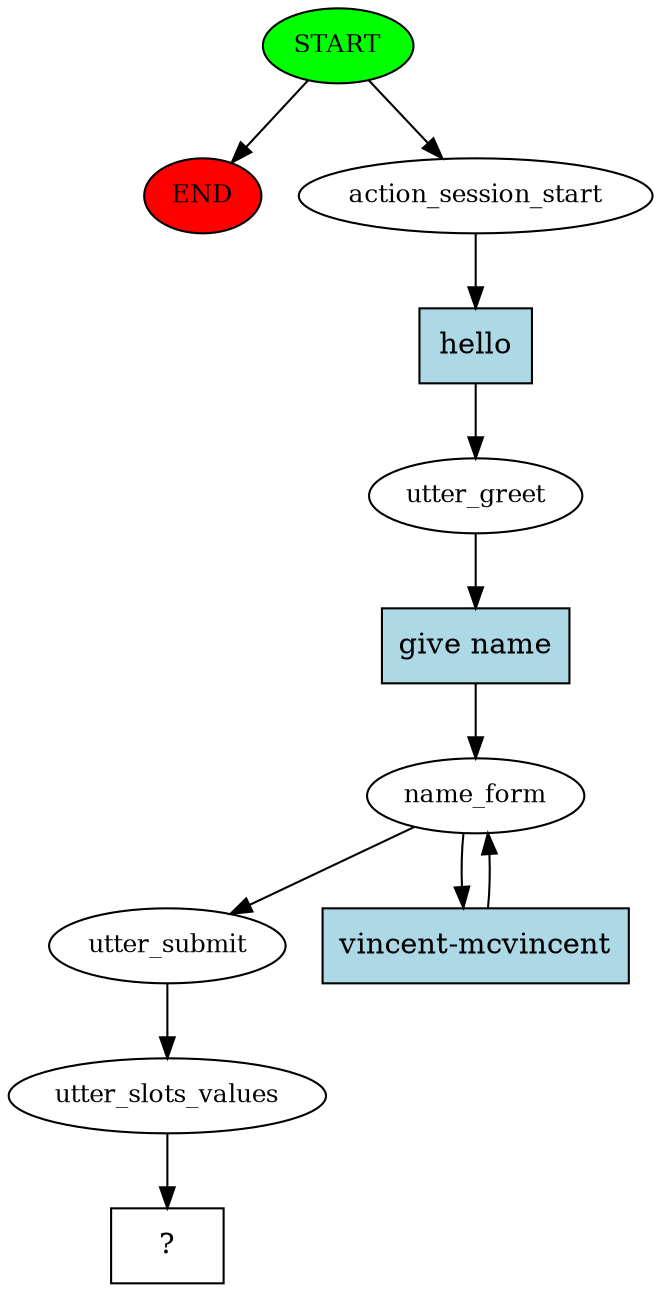 digraph  {
0 [class="start active", fillcolor=green, fontsize=12, label=START, style=filled];
"-1" [class=end, fillcolor=red, fontsize=12, label=END, style=filled];
1 [class=active, fontsize=12, label=action_session_start];
2 [class=active, fontsize=12, label=utter_greet];
3 [class=active, fontsize=12, label=name_form];
6 [class=active, fontsize=12, label=utter_submit];
7 [class=active, fontsize=12, label=utter_slots_values];
8 [class="intent dashed active", label="  ?  ", shape=rect];
9 [class="intent active", fillcolor=lightblue, label=hello, shape=rect, style=filled];
10 [class="intent active", fillcolor=lightblue, label="give name", shape=rect, style=filled];
11 [class="intent active", fillcolor=lightblue, label="vincent-mcvincent", shape=rect, style=filled];
0 -> "-1"  [class="", key=NONE, label=""];
0 -> 1  [class=active, key=NONE, label=""];
1 -> 9  [class=active, key=0];
2 -> 10  [class=active, key=0];
3 -> 6  [class=active, key=NONE, label=""];
3 -> 11  [class=active, key=0];
6 -> 7  [class=active, key=NONE, label=""];
7 -> 8  [class=active, key=NONE, label=""];
9 -> 2  [class=active, key=0];
10 -> 3  [class=active, key=0];
11 -> 3  [class=active, key=0];
}
